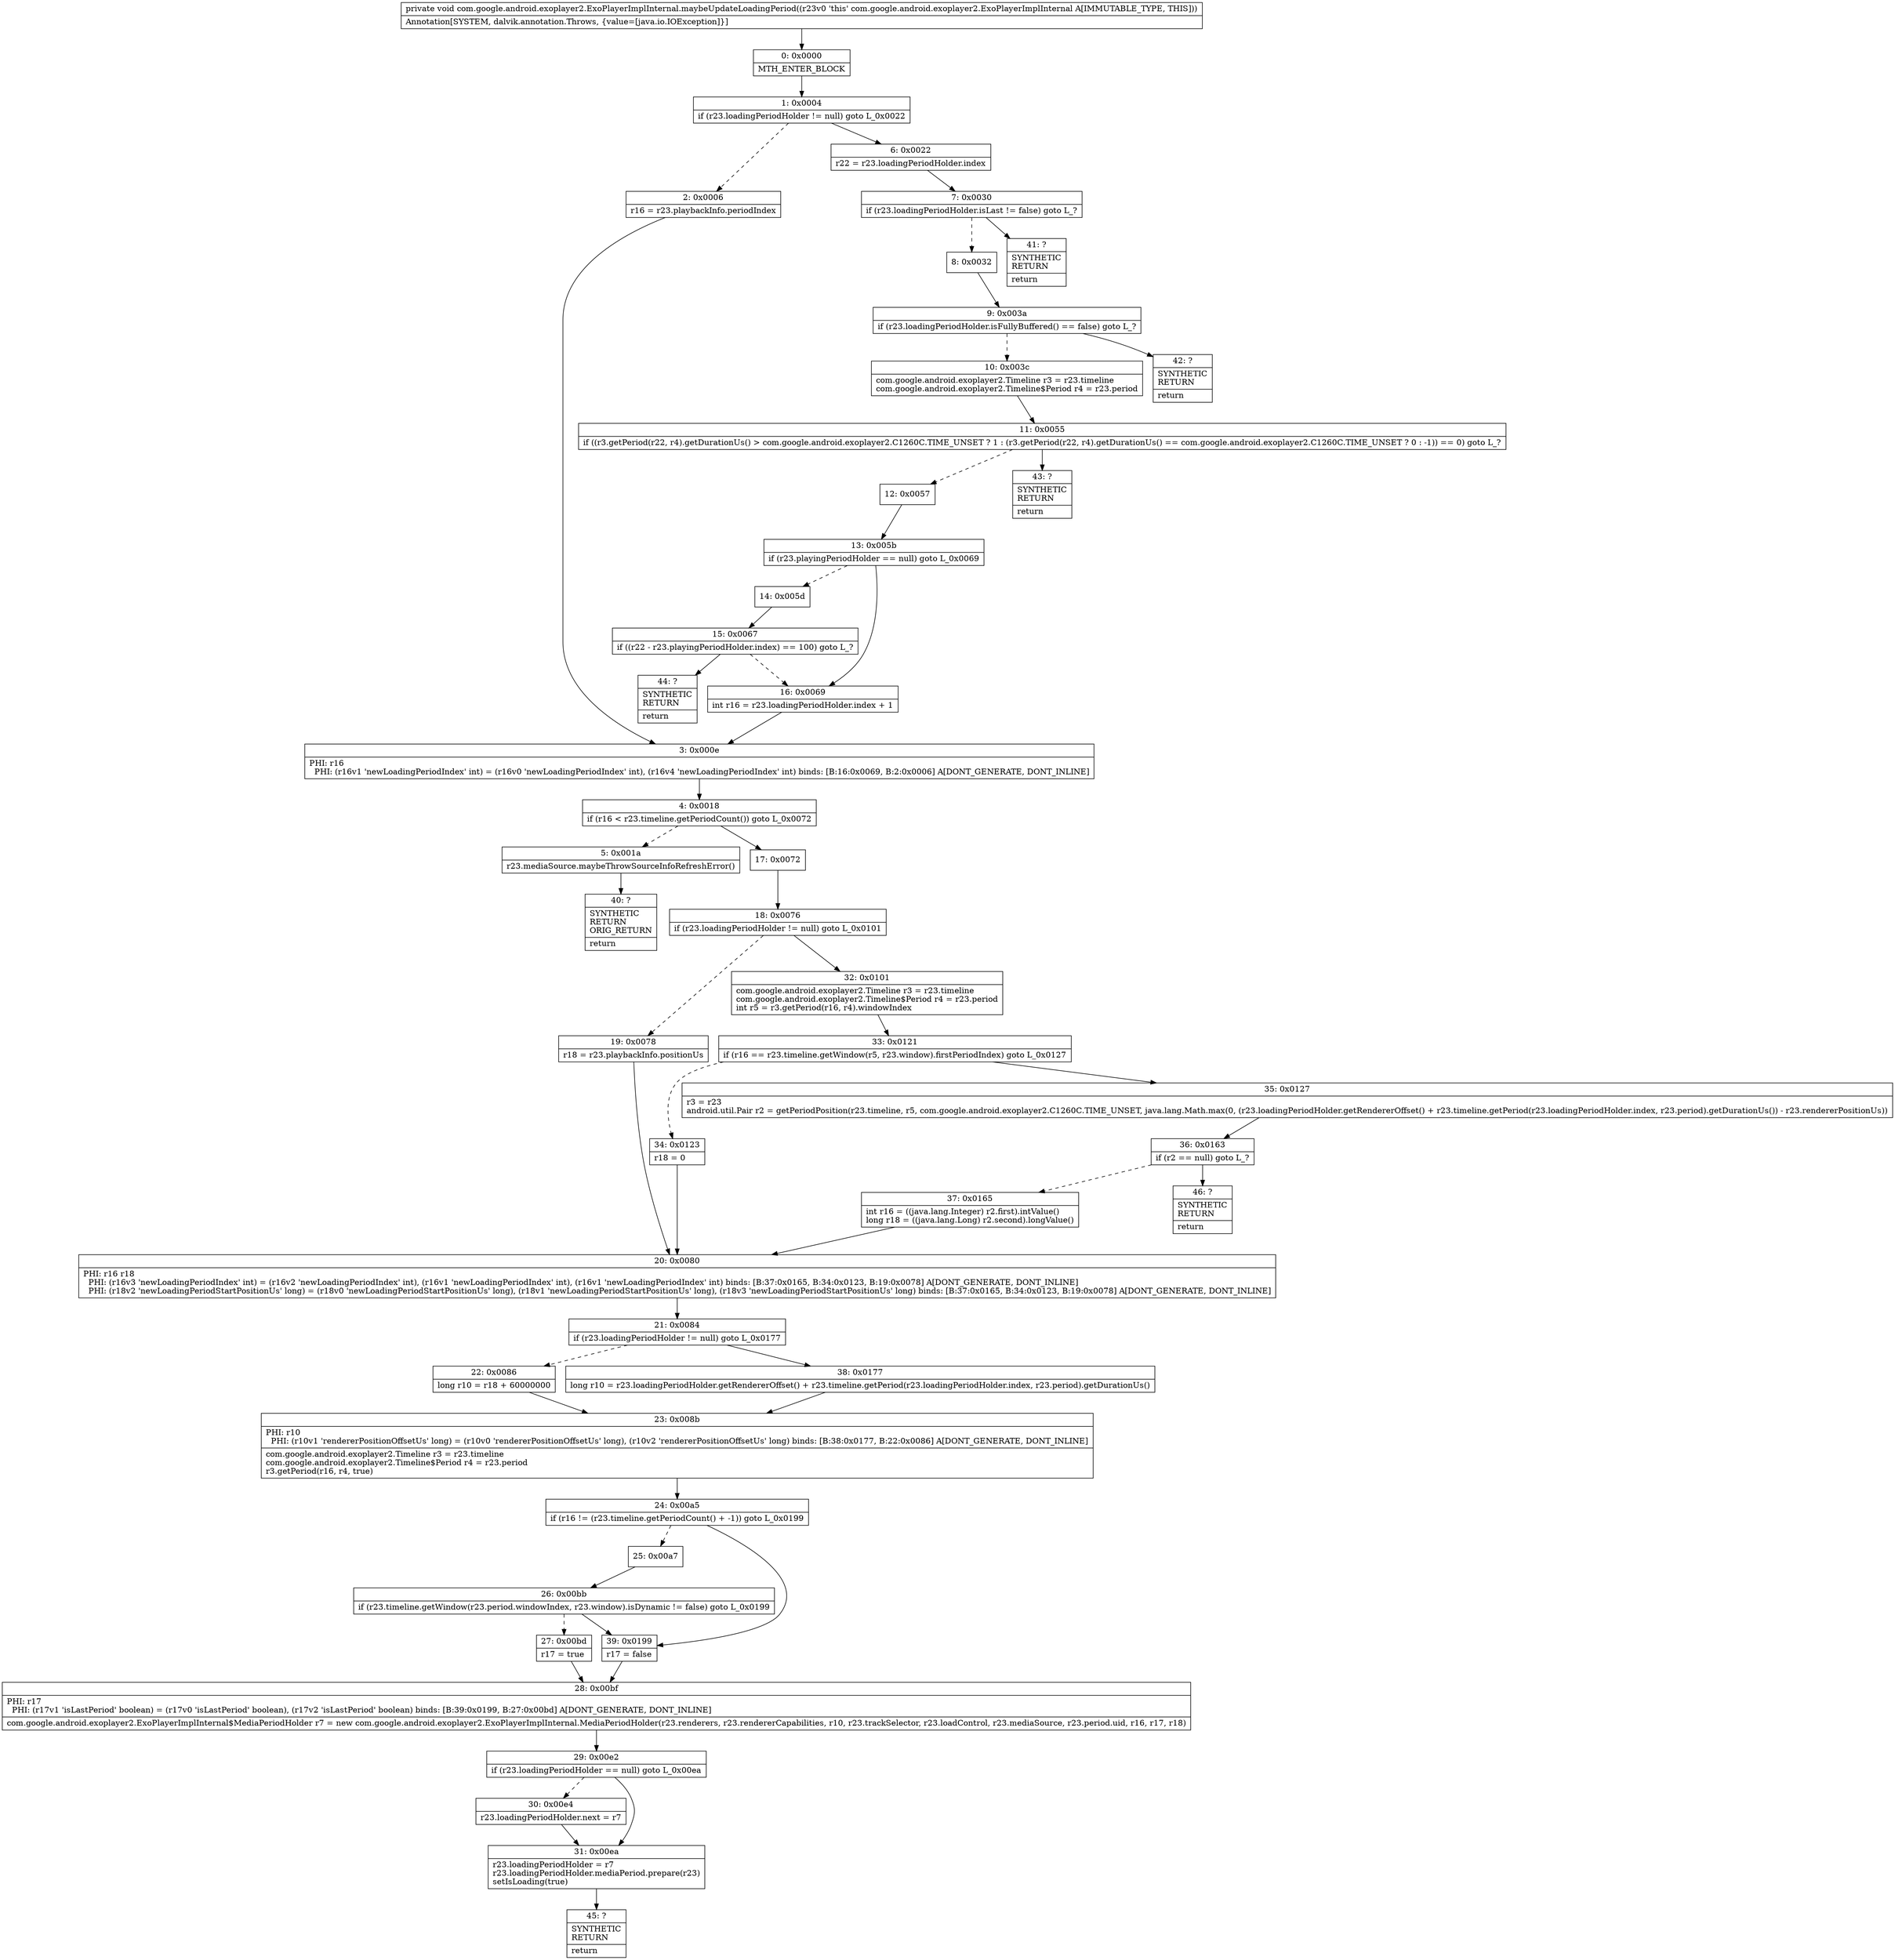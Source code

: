 digraph "CFG forcom.google.android.exoplayer2.ExoPlayerImplInternal.maybeUpdateLoadingPeriod()V" {
Node_0 [shape=record,label="{0\:\ 0x0000|MTH_ENTER_BLOCK\l}"];
Node_1 [shape=record,label="{1\:\ 0x0004|if (r23.loadingPeriodHolder != null) goto L_0x0022\l}"];
Node_2 [shape=record,label="{2\:\ 0x0006|r16 = r23.playbackInfo.periodIndex\l}"];
Node_3 [shape=record,label="{3\:\ 0x000e|PHI: r16 \l  PHI: (r16v1 'newLoadingPeriodIndex' int) = (r16v0 'newLoadingPeriodIndex' int), (r16v4 'newLoadingPeriodIndex' int) binds: [B:16:0x0069, B:2:0x0006] A[DONT_GENERATE, DONT_INLINE]\l}"];
Node_4 [shape=record,label="{4\:\ 0x0018|if (r16 \< r23.timeline.getPeriodCount()) goto L_0x0072\l}"];
Node_5 [shape=record,label="{5\:\ 0x001a|r23.mediaSource.maybeThrowSourceInfoRefreshError()\l}"];
Node_6 [shape=record,label="{6\:\ 0x0022|r22 = r23.loadingPeriodHolder.index\l}"];
Node_7 [shape=record,label="{7\:\ 0x0030|if (r23.loadingPeriodHolder.isLast != false) goto L_?\l}"];
Node_8 [shape=record,label="{8\:\ 0x0032}"];
Node_9 [shape=record,label="{9\:\ 0x003a|if (r23.loadingPeriodHolder.isFullyBuffered() == false) goto L_?\l}"];
Node_10 [shape=record,label="{10\:\ 0x003c|com.google.android.exoplayer2.Timeline r3 = r23.timeline\lcom.google.android.exoplayer2.Timeline$Period r4 = r23.period\l}"];
Node_11 [shape=record,label="{11\:\ 0x0055|if ((r3.getPeriod(r22, r4).getDurationUs() \> com.google.android.exoplayer2.C1260C.TIME_UNSET ? 1 : (r3.getPeriod(r22, r4).getDurationUs() == com.google.android.exoplayer2.C1260C.TIME_UNSET ? 0 : \-1)) == 0) goto L_?\l}"];
Node_12 [shape=record,label="{12\:\ 0x0057}"];
Node_13 [shape=record,label="{13\:\ 0x005b|if (r23.playingPeriodHolder == null) goto L_0x0069\l}"];
Node_14 [shape=record,label="{14\:\ 0x005d}"];
Node_15 [shape=record,label="{15\:\ 0x0067|if ((r22 \- r23.playingPeriodHolder.index) == 100) goto L_?\l}"];
Node_16 [shape=record,label="{16\:\ 0x0069|int r16 = r23.loadingPeriodHolder.index + 1\l}"];
Node_17 [shape=record,label="{17\:\ 0x0072}"];
Node_18 [shape=record,label="{18\:\ 0x0076|if (r23.loadingPeriodHolder != null) goto L_0x0101\l}"];
Node_19 [shape=record,label="{19\:\ 0x0078|r18 = r23.playbackInfo.positionUs\l}"];
Node_20 [shape=record,label="{20\:\ 0x0080|PHI: r16 r18 \l  PHI: (r16v3 'newLoadingPeriodIndex' int) = (r16v2 'newLoadingPeriodIndex' int), (r16v1 'newLoadingPeriodIndex' int), (r16v1 'newLoadingPeriodIndex' int) binds: [B:37:0x0165, B:34:0x0123, B:19:0x0078] A[DONT_GENERATE, DONT_INLINE]\l  PHI: (r18v2 'newLoadingPeriodStartPositionUs' long) = (r18v0 'newLoadingPeriodStartPositionUs' long), (r18v1 'newLoadingPeriodStartPositionUs' long), (r18v3 'newLoadingPeriodStartPositionUs' long) binds: [B:37:0x0165, B:34:0x0123, B:19:0x0078] A[DONT_GENERATE, DONT_INLINE]\l}"];
Node_21 [shape=record,label="{21\:\ 0x0084|if (r23.loadingPeriodHolder != null) goto L_0x0177\l}"];
Node_22 [shape=record,label="{22\:\ 0x0086|long r10 = r18 + 60000000\l}"];
Node_23 [shape=record,label="{23\:\ 0x008b|PHI: r10 \l  PHI: (r10v1 'rendererPositionOffsetUs' long) = (r10v0 'rendererPositionOffsetUs' long), (r10v2 'rendererPositionOffsetUs' long) binds: [B:38:0x0177, B:22:0x0086] A[DONT_GENERATE, DONT_INLINE]\l|com.google.android.exoplayer2.Timeline r3 = r23.timeline\lcom.google.android.exoplayer2.Timeline$Period r4 = r23.period\lr3.getPeriod(r16, r4, true)\l}"];
Node_24 [shape=record,label="{24\:\ 0x00a5|if (r16 != (r23.timeline.getPeriodCount() + \-1)) goto L_0x0199\l}"];
Node_25 [shape=record,label="{25\:\ 0x00a7}"];
Node_26 [shape=record,label="{26\:\ 0x00bb|if (r23.timeline.getWindow(r23.period.windowIndex, r23.window).isDynamic != false) goto L_0x0199\l}"];
Node_27 [shape=record,label="{27\:\ 0x00bd|r17 = true\l}"];
Node_28 [shape=record,label="{28\:\ 0x00bf|PHI: r17 \l  PHI: (r17v1 'isLastPeriod' boolean) = (r17v0 'isLastPeriod' boolean), (r17v2 'isLastPeriod' boolean) binds: [B:39:0x0199, B:27:0x00bd] A[DONT_GENERATE, DONT_INLINE]\l|com.google.android.exoplayer2.ExoPlayerImplInternal$MediaPeriodHolder r7 = new com.google.android.exoplayer2.ExoPlayerImplInternal.MediaPeriodHolder(r23.renderers, r23.rendererCapabilities, r10, r23.trackSelector, r23.loadControl, r23.mediaSource, r23.period.uid, r16, r17, r18)\l}"];
Node_29 [shape=record,label="{29\:\ 0x00e2|if (r23.loadingPeriodHolder == null) goto L_0x00ea\l}"];
Node_30 [shape=record,label="{30\:\ 0x00e4|r23.loadingPeriodHolder.next = r7\l}"];
Node_31 [shape=record,label="{31\:\ 0x00ea|r23.loadingPeriodHolder = r7\lr23.loadingPeriodHolder.mediaPeriod.prepare(r23)\lsetIsLoading(true)\l}"];
Node_32 [shape=record,label="{32\:\ 0x0101|com.google.android.exoplayer2.Timeline r3 = r23.timeline\lcom.google.android.exoplayer2.Timeline$Period r4 = r23.period\lint r5 = r3.getPeriod(r16, r4).windowIndex\l}"];
Node_33 [shape=record,label="{33\:\ 0x0121|if (r16 == r23.timeline.getWindow(r5, r23.window).firstPeriodIndex) goto L_0x0127\l}"];
Node_34 [shape=record,label="{34\:\ 0x0123|r18 = 0\l}"];
Node_35 [shape=record,label="{35\:\ 0x0127|r3 = r23\landroid.util.Pair r2 = getPeriodPosition(r23.timeline, r5, com.google.android.exoplayer2.C1260C.TIME_UNSET, java.lang.Math.max(0, (r23.loadingPeriodHolder.getRendererOffset() + r23.timeline.getPeriod(r23.loadingPeriodHolder.index, r23.period).getDurationUs()) \- r23.rendererPositionUs))\l}"];
Node_36 [shape=record,label="{36\:\ 0x0163|if (r2 == null) goto L_?\l}"];
Node_37 [shape=record,label="{37\:\ 0x0165|int r16 = ((java.lang.Integer) r2.first).intValue()\llong r18 = ((java.lang.Long) r2.second).longValue()\l}"];
Node_38 [shape=record,label="{38\:\ 0x0177|long r10 = r23.loadingPeriodHolder.getRendererOffset() + r23.timeline.getPeriod(r23.loadingPeriodHolder.index, r23.period).getDurationUs()\l}"];
Node_39 [shape=record,label="{39\:\ 0x0199|r17 = false\l}"];
Node_40 [shape=record,label="{40\:\ ?|SYNTHETIC\lRETURN\lORIG_RETURN\l|return\l}"];
Node_41 [shape=record,label="{41\:\ ?|SYNTHETIC\lRETURN\l|return\l}"];
Node_42 [shape=record,label="{42\:\ ?|SYNTHETIC\lRETURN\l|return\l}"];
Node_43 [shape=record,label="{43\:\ ?|SYNTHETIC\lRETURN\l|return\l}"];
Node_44 [shape=record,label="{44\:\ ?|SYNTHETIC\lRETURN\l|return\l}"];
Node_45 [shape=record,label="{45\:\ ?|SYNTHETIC\lRETURN\l|return\l}"];
Node_46 [shape=record,label="{46\:\ ?|SYNTHETIC\lRETURN\l|return\l}"];
MethodNode[shape=record,label="{private void com.google.android.exoplayer2.ExoPlayerImplInternal.maybeUpdateLoadingPeriod((r23v0 'this' com.google.android.exoplayer2.ExoPlayerImplInternal A[IMMUTABLE_TYPE, THIS]))  | Annotation[SYSTEM, dalvik.annotation.Throws, \{value=[java.io.IOException]\}]\l}"];
MethodNode -> Node_0;
Node_0 -> Node_1;
Node_1 -> Node_2[style=dashed];
Node_1 -> Node_6;
Node_2 -> Node_3;
Node_3 -> Node_4;
Node_4 -> Node_5[style=dashed];
Node_4 -> Node_17;
Node_5 -> Node_40;
Node_6 -> Node_7;
Node_7 -> Node_8[style=dashed];
Node_7 -> Node_41;
Node_8 -> Node_9;
Node_9 -> Node_10[style=dashed];
Node_9 -> Node_42;
Node_10 -> Node_11;
Node_11 -> Node_12[style=dashed];
Node_11 -> Node_43;
Node_12 -> Node_13;
Node_13 -> Node_14[style=dashed];
Node_13 -> Node_16;
Node_14 -> Node_15;
Node_15 -> Node_16[style=dashed];
Node_15 -> Node_44;
Node_16 -> Node_3;
Node_17 -> Node_18;
Node_18 -> Node_19[style=dashed];
Node_18 -> Node_32;
Node_19 -> Node_20;
Node_20 -> Node_21;
Node_21 -> Node_22[style=dashed];
Node_21 -> Node_38;
Node_22 -> Node_23;
Node_23 -> Node_24;
Node_24 -> Node_25[style=dashed];
Node_24 -> Node_39;
Node_25 -> Node_26;
Node_26 -> Node_27[style=dashed];
Node_26 -> Node_39;
Node_27 -> Node_28;
Node_28 -> Node_29;
Node_29 -> Node_30[style=dashed];
Node_29 -> Node_31;
Node_30 -> Node_31;
Node_31 -> Node_45;
Node_32 -> Node_33;
Node_33 -> Node_34[style=dashed];
Node_33 -> Node_35;
Node_34 -> Node_20;
Node_35 -> Node_36;
Node_36 -> Node_37[style=dashed];
Node_36 -> Node_46;
Node_37 -> Node_20;
Node_38 -> Node_23;
Node_39 -> Node_28;
}

